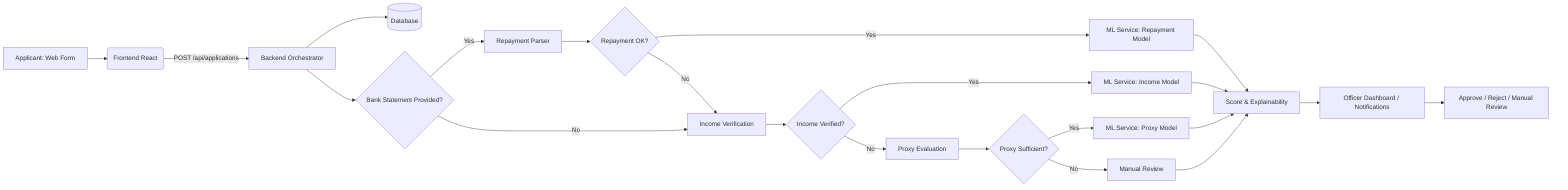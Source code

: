 flowchart LR
  A[Applicant: Web Form] --> B(Frontend React)
  B -->|POST /api/applications| C[Backend Orchestrator]
  C --> D[(Database)]
  
  C --> E{Bank Statement Provided?}
  E -- Yes --> F[Repayment Parser]
  F --> G{Repayment OK?}
  G -- Yes --> H[ML Service: Repayment Model]
  G -- No --> I[Income Verification]

  E -- No --> I[Income Verification]
  I --> J{Income Verified?}
  J -- Yes --> K[ML Service: Income Model]
  J -- No --> L[Proxy Evaluation]
  L --> M{Proxy Sufficient?}
  M -- Yes --> N[ML Service: Proxy Model]
  M -- No --> O[Manual Review]

  H --> P[Score & Explainability]
  K --> P
  N --> P
  O --> P

  P --> Q[Officer Dashboard / Notifications]
  Q --> R[Approve / Reject / Manual Review]